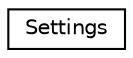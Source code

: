 digraph "Graphical Class Hierarchy"
{
 // LATEX_PDF_SIZE
  edge [fontname="Helvetica",fontsize="10",labelfontname="Helvetica",labelfontsize="10"];
  node [fontname="Helvetica",fontsize="10",shape=record];
  rankdir="LR";
  Node0 [label="Settings",height=0.2,width=0.4,color="black", fillcolor="white", style="filled",URL="$class_settings.html",tooltip=" "];
}
